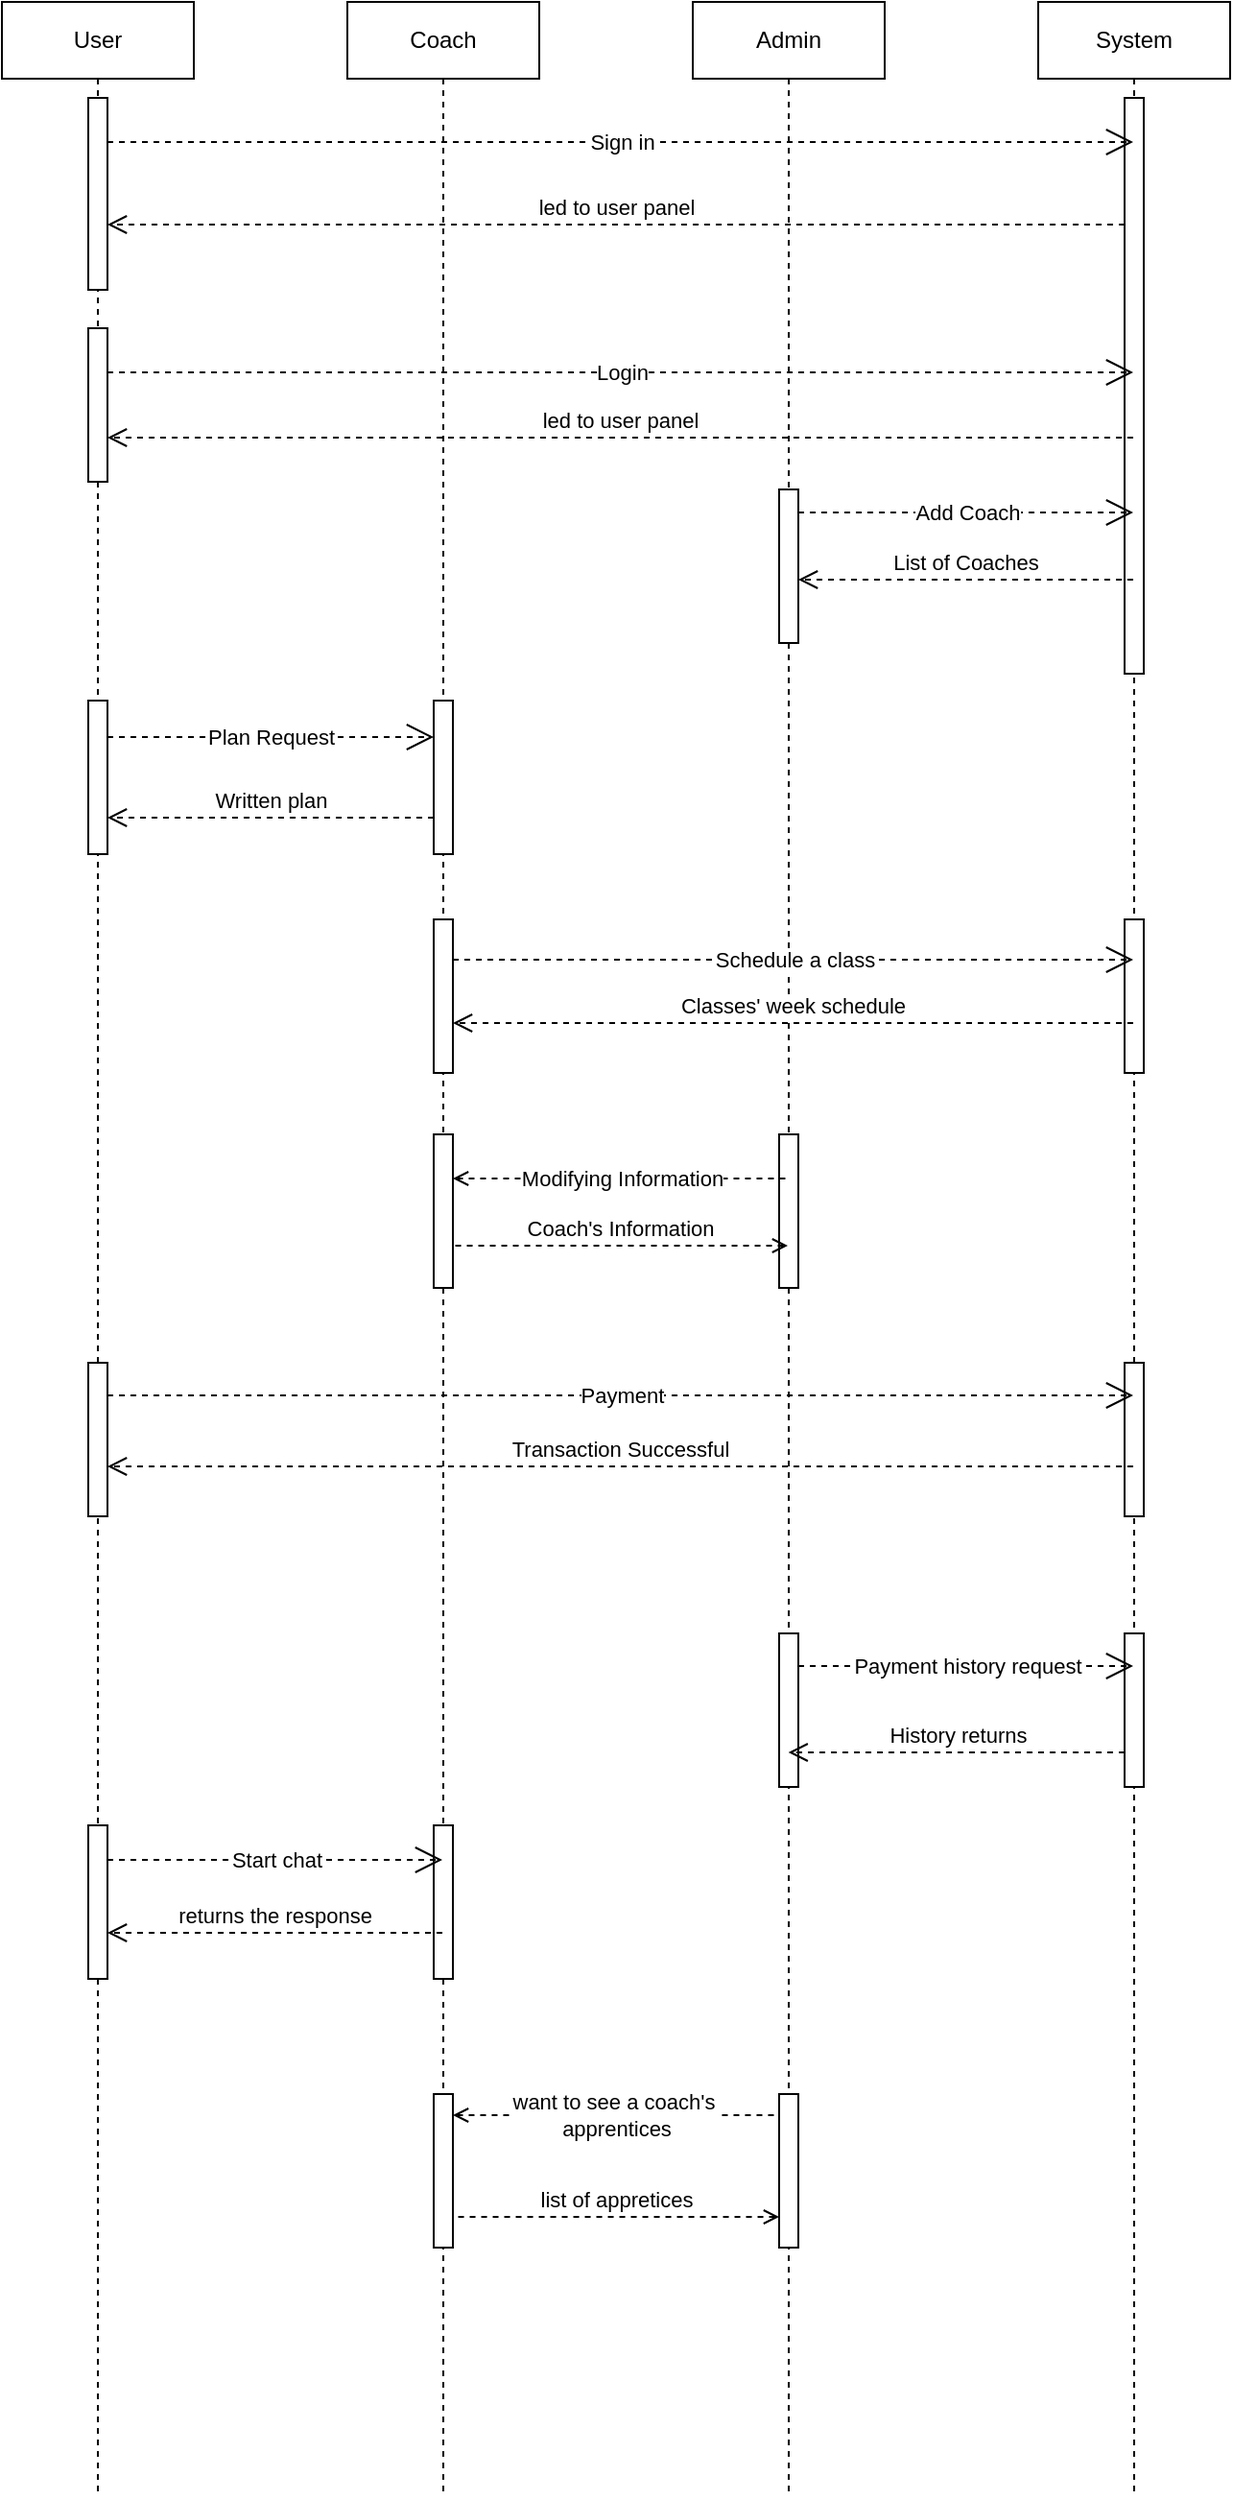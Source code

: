 <mxfile version="24.8.3">
  <diagram name="Page-1" id="tTs3lN_anHg5-r03z1sC">
    <mxGraphModel dx="4764" dy="2544" grid="1" gridSize="50" guides="1" tooltips="1" connect="1" arrows="1" fold="1" page="1" pageScale="1" pageWidth="1100" pageHeight="1100" math="0" shadow="0">
      <root>
        <mxCell id="0" />
        <mxCell id="1" parent="0" />
        <mxCell id="3u1ar-UHWblTb7qB6FI7-1" value="User" style="shape=umlLifeline;perimeter=lifelinePerimeter;whiteSpace=wrap;html=1;container=1;dropTarget=0;collapsible=0;recursiveResize=0;outlineConnect=0;portConstraint=eastwest;newEdgeStyle={&quot;curved&quot;:0,&quot;rounded&quot;:0};" parent="1" vertex="1">
          <mxGeometry x="100" y="100" width="100" height="1300" as="geometry" />
        </mxCell>
        <mxCell id="3u1ar-UHWblTb7qB6FI7-8" value="" style="html=1;points=[[0,0,0,0,5],[0,1,0,0,-5],[1,0,0,0,5],[1,1,0,0,-5]];perimeter=orthogonalPerimeter;outlineConnect=0;targetShapes=umlLifeline;portConstraint=eastwest;newEdgeStyle={&quot;curved&quot;:0,&quot;rounded&quot;:0};" parent="3u1ar-UHWblTb7qB6FI7-1" vertex="1">
          <mxGeometry x="45" y="50" width="10" height="100" as="geometry" />
        </mxCell>
        <mxCell id="3u1ar-UHWblTb7qB6FI7-15" value="" style="html=1;points=[[0,0,0,0,5],[0,1,0,0,-5],[1,0,0,0,5],[1,1,0,0,-5]];perimeter=orthogonalPerimeter;outlineConnect=0;targetShapes=umlLifeline;portConstraint=eastwest;newEdgeStyle={&quot;curved&quot;:0,&quot;rounded&quot;:0};" parent="3u1ar-UHWblTb7qB6FI7-1" vertex="1">
          <mxGeometry x="45" y="170" width="10" height="80" as="geometry" />
        </mxCell>
        <mxCell id="3u1ar-UHWblTb7qB6FI7-22" value="" style="html=1;points=[[0,0,0,0,5],[0,1,0,0,-5],[1,0,0,0,5],[1,1,0,0,-5]];perimeter=orthogonalPerimeter;outlineConnect=0;targetShapes=umlLifeline;portConstraint=eastwest;newEdgeStyle={&quot;curved&quot;:0,&quot;rounded&quot;:0};" parent="3u1ar-UHWblTb7qB6FI7-1" vertex="1">
          <mxGeometry x="45" y="364" width="10" height="80" as="geometry" />
        </mxCell>
        <mxCell id="0EzoIr80Tt3uHoMjEsnr-13" value="" style="html=1;points=[[0,0,0,0,5],[0,1,0,0,-5],[1,0,0,0,5],[1,1,0,0,-5]];perimeter=orthogonalPerimeter;outlineConnect=0;targetShapes=umlLifeline;portConstraint=eastwest;newEdgeStyle={&quot;curved&quot;:0,&quot;rounded&quot;:0};" vertex="1" parent="3u1ar-UHWblTb7qB6FI7-1">
          <mxGeometry x="45" y="709" width="10" height="80" as="geometry" />
        </mxCell>
        <mxCell id="0EzoIr80Tt3uHoMjEsnr-24" value="" style="html=1;points=[[0,0,0,0,5],[0,1,0,0,-5],[1,0,0,0,5],[1,1,0,0,-5]];perimeter=orthogonalPerimeter;outlineConnect=0;targetShapes=umlLifeline;portConstraint=eastwest;newEdgeStyle={&quot;curved&quot;:0,&quot;rounded&quot;:0};" vertex="1" parent="3u1ar-UHWblTb7qB6FI7-1">
          <mxGeometry x="45" y="950" width="10" height="80" as="geometry" />
        </mxCell>
        <mxCell id="3u1ar-UHWblTb7qB6FI7-2" value="Coach" style="shape=umlLifeline;perimeter=lifelinePerimeter;whiteSpace=wrap;html=1;container=1;dropTarget=0;collapsible=0;recursiveResize=0;outlineConnect=0;portConstraint=eastwest;newEdgeStyle={&quot;curved&quot;:0,&quot;rounded&quot;:0};" parent="1" vertex="1">
          <mxGeometry x="280" y="100" width="100" height="1300" as="geometry" />
        </mxCell>
        <mxCell id="3u1ar-UHWblTb7qB6FI7-23" value="" style="html=1;points=[[0,0,0,0,5],[0,1,0,0,-5],[1,0,0,0,5],[1,1,0,0,-5]];perimeter=orthogonalPerimeter;outlineConnect=0;targetShapes=umlLifeline;portConstraint=eastwest;newEdgeStyle={&quot;curved&quot;:0,&quot;rounded&quot;:0};" parent="3u1ar-UHWblTb7qB6FI7-2" vertex="1">
          <mxGeometry x="45" y="364" width="10" height="80" as="geometry" />
        </mxCell>
        <mxCell id="0EzoIr80Tt3uHoMjEsnr-2" value="" style="html=1;points=[[0,0,0,0,5],[0,1,0,0,-5],[1,0,0,0,5],[1,1,0,0,-5]];perimeter=orthogonalPerimeter;outlineConnect=0;targetShapes=umlLifeline;portConstraint=eastwest;newEdgeStyle={&quot;curved&quot;:0,&quot;rounded&quot;:0};" vertex="1" parent="3u1ar-UHWblTb7qB6FI7-2">
          <mxGeometry x="45" y="478" width="10" height="80" as="geometry" />
        </mxCell>
        <mxCell id="0EzoIr80Tt3uHoMjEsnr-9" value="" style="html=1;points=[[0,0,0,0,5],[0,1,0,0,-5],[1,0,0,0,5],[1,1,0,0,-5]];perimeter=orthogonalPerimeter;outlineConnect=0;targetShapes=umlLifeline;portConstraint=eastwest;newEdgeStyle={&quot;curved&quot;:0,&quot;rounded&quot;:0};" vertex="1" parent="3u1ar-UHWblTb7qB6FI7-2">
          <mxGeometry x="45" y="590" width="10" height="80" as="geometry" />
        </mxCell>
        <mxCell id="0EzoIr80Tt3uHoMjEsnr-23" value="" style="html=1;points=[[0,0,0,0,5],[0,1,0,0,-5],[1,0,0,0,5],[1,1,0,0,-5]];perimeter=orthogonalPerimeter;outlineConnect=0;targetShapes=umlLifeline;portConstraint=eastwest;newEdgeStyle={&quot;curved&quot;:0,&quot;rounded&quot;:0};" vertex="1" parent="3u1ar-UHWblTb7qB6FI7-2">
          <mxGeometry x="45" y="950" width="10" height="80" as="geometry" />
        </mxCell>
        <mxCell id="0EzoIr80Tt3uHoMjEsnr-28" value="" style="html=1;points=[[0,0,0,0,5],[0,1,0,0,-5],[1,0,0,0,5],[1,1,0,0,-5]];perimeter=orthogonalPerimeter;outlineConnect=0;targetShapes=umlLifeline;portConstraint=eastwest;newEdgeStyle={&quot;curved&quot;:0,&quot;rounded&quot;:0};" vertex="1" parent="3u1ar-UHWblTb7qB6FI7-2">
          <mxGeometry x="45" y="1090" width="10" height="80" as="geometry" />
        </mxCell>
        <mxCell id="3u1ar-UHWblTb7qB6FI7-4" value="Admin" style="shape=umlLifeline;perimeter=lifelinePerimeter;whiteSpace=wrap;html=1;container=1;dropTarget=0;collapsible=0;recursiveResize=0;outlineConnect=0;portConstraint=eastwest;newEdgeStyle={&quot;curved&quot;:0,&quot;rounded&quot;:0};" parent="1" vertex="1">
          <mxGeometry x="460" y="100" width="100" height="1300" as="geometry" />
        </mxCell>
        <mxCell id="3u1ar-UHWblTb7qB6FI7-19" value="" style="html=1;points=[[0,0,0,0,5],[0,1,0,0,-5],[1,0,0,0,5],[1,1,0,0,-5]];perimeter=orthogonalPerimeter;outlineConnect=0;targetShapes=umlLifeline;portConstraint=eastwest;newEdgeStyle={&quot;curved&quot;:0,&quot;rounded&quot;:0};" parent="3u1ar-UHWblTb7qB6FI7-4" vertex="1">
          <mxGeometry x="45" y="254" width="10" height="80" as="geometry" />
        </mxCell>
        <mxCell id="0EzoIr80Tt3uHoMjEsnr-10" value="" style="html=1;points=[[0,0,0,0,5],[0,1,0,0,-5],[1,0,0,0,5],[1,1,0,0,-5]];perimeter=orthogonalPerimeter;outlineConnect=0;targetShapes=umlLifeline;portConstraint=eastwest;newEdgeStyle={&quot;curved&quot;:0,&quot;rounded&quot;:0};" vertex="1" parent="3u1ar-UHWblTb7qB6FI7-4">
          <mxGeometry x="45" y="590" width="10" height="80" as="geometry" />
        </mxCell>
        <mxCell id="0EzoIr80Tt3uHoMjEsnr-19" value="" style="html=1;points=[[0,0,0,0,5],[0,1,0,0,-5],[1,0,0,0,5],[1,1,0,0,-5]];perimeter=orthogonalPerimeter;outlineConnect=0;targetShapes=umlLifeline;portConstraint=eastwest;newEdgeStyle={&quot;curved&quot;:0,&quot;rounded&quot;:0};" vertex="1" parent="3u1ar-UHWblTb7qB6FI7-4">
          <mxGeometry x="45" y="850" width="10" height="80" as="geometry" />
        </mxCell>
        <mxCell id="0EzoIr80Tt3uHoMjEsnr-27" value="" style="html=1;points=[[0,0,0,0,5],[0,1,0,0,-5],[1,0,0,0,5],[1,1,0,0,-5]];perimeter=orthogonalPerimeter;outlineConnect=0;targetShapes=umlLifeline;portConstraint=eastwest;newEdgeStyle={&quot;curved&quot;:0,&quot;rounded&quot;:0};" vertex="1" parent="3u1ar-UHWblTb7qB6FI7-4">
          <mxGeometry x="45" y="1090" width="10" height="80" as="geometry" />
        </mxCell>
        <mxCell id="3u1ar-UHWblTb7qB6FI7-6" value="System" style="shape=umlLifeline;perimeter=lifelinePerimeter;whiteSpace=wrap;html=1;container=1;dropTarget=0;collapsible=0;recursiveResize=0;outlineConnect=0;portConstraint=eastwest;newEdgeStyle={&quot;curved&quot;:0,&quot;rounded&quot;:0};" parent="1" vertex="1">
          <mxGeometry x="640" y="100" width="100" height="1300" as="geometry" />
        </mxCell>
        <mxCell id="3u1ar-UHWblTb7qB6FI7-12" value="" style="html=1;points=[[0,0,0,0,5],[0,1,0,0,-5],[1,0,0,0,5],[1,1,0,0,-5]];perimeter=orthogonalPerimeter;outlineConnect=0;targetShapes=umlLifeline;portConstraint=eastwest;newEdgeStyle={&quot;curved&quot;:0,&quot;rounded&quot;:0};" parent="3u1ar-UHWblTb7qB6FI7-6" vertex="1">
          <mxGeometry x="45" y="50" width="10" height="300" as="geometry" />
        </mxCell>
        <mxCell id="0EzoIr80Tt3uHoMjEsnr-4" value="" style="html=1;points=[[0,0,0,0,5],[0,1,0,0,-5],[1,0,0,0,5],[1,1,0,0,-5]];perimeter=orthogonalPerimeter;outlineConnect=0;targetShapes=umlLifeline;portConstraint=eastwest;newEdgeStyle={&quot;curved&quot;:0,&quot;rounded&quot;:0};" vertex="1" parent="3u1ar-UHWblTb7qB6FI7-6">
          <mxGeometry x="45" y="478" width="10" height="80" as="geometry" />
        </mxCell>
        <mxCell id="0EzoIr80Tt3uHoMjEsnr-14" value="" style="html=1;points=[[0,0,0,0,5],[0,1,0,0,-5],[1,0,0,0,5],[1,1,0,0,-5]];perimeter=orthogonalPerimeter;outlineConnect=0;targetShapes=umlLifeline;portConstraint=eastwest;newEdgeStyle={&quot;curved&quot;:0,&quot;rounded&quot;:0};" vertex="1" parent="3u1ar-UHWblTb7qB6FI7-6">
          <mxGeometry x="45" y="709" width="10" height="80" as="geometry" />
        </mxCell>
        <mxCell id="0EzoIr80Tt3uHoMjEsnr-20" value="" style="html=1;points=[[0,0,0,0,5],[0,1,0,0,-5],[1,0,0,0,5],[1,1,0,0,-5]];perimeter=orthogonalPerimeter;outlineConnect=0;targetShapes=umlLifeline;portConstraint=eastwest;newEdgeStyle={&quot;curved&quot;:0,&quot;rounded&quot;:0};" vertex="1" parent="3u1ar-UHWblTb7qB6FI7-6">
          <mxGeometry x="45" y="850" width="10" height="80" as="geometry" />
        </mxCell>
        <mxCell id="3u1ar-UHWblTb7qB6FI7-13" value="Sign in" style="endArrow=open;endSize=12;dashed=1;html=1;rounded=0;" parent="1" edge="1">
          <mxGeometry width="160" relative="1" as="geometry">
            <mxPoint x="155" y="173" as="sourcePoint" />
            <mxPoint x="689.5" y="173" as="targetPoint" />
          </mxGeometry>
        </mxCell>
        <mxCell id="3u1ar-UHWblTb7qB6FI7-14" value="led to user panel" style="html=1;verticalAlign=bottom;endArrow=open;dashed=1;endSize=8;curved=0;rounded=0;entryX=1;entryY=1;entryDx=0;entryDy=-5;entryPerimeter=0;" parent="1" edge="1">
          <mxGeometry relative="1" as="geometry">
            <mxPoint x="685" y="216" as="sourcePoint" />
            <mxPoint x="155" y="216" as="targetPoint" />
          </mxGeometry>
        </mxCell>
        <mxCell id="3u1ar-UHWblTb7qB6FI7-16" value="Login" style="endArrow=open;endSize=12;dashed=1;html=1;rounded=0;" parent="1" edge="1">
          <mxGeometry width="160" relative="1" as="geometry">
            <mxPoint x="155" y="293" as="sourcePoint" />
            <mxPoint x="689.5" y="293" as="targetPoint" />
          </mxGeometry>
        </mxCell>
        <mxCell id="3u1ar-UHWblTb7qB6FI7-18" value="led to user panel" style="html=1;verticalAlign=bottom;endArrow=open;dashed=1;endSize=8;curved=0;rounded=0;" parent="1" edge="1">
          <mxGeometry relative="1" as="geometry">
            <mxPoint x="689.5" y="327" as="sourcePoint" />
            <mxPoint x="155" y="327" as="targetPoint" />
          </mxGeometry>
        </mxCell>
        <mxCell id="3u1ar-UHWblTb7qB6FI7-20" value="Add Coach" style="endArrow=open;endSize=12;dashed=1;html=1;rounded=0;" parent="1" edge="1">
          <mxGeometry width="160" relative="1" as="geometry">
            <mxPoint x="515" y="366" as="sourcePoint" />
            <mxPoint x="689.5" y="366" as="targetPoint" />
          </mxGeometry>
        </mxCell>
        <mxCell id="3u1ar-UHWblTb7qB6FI7-21" value="List of Coaches" style="html=1;verticalAlign=bottom;endArrow=open;dashed=1;endSize=8;curved=0;rounded=0;" parent="1" edge="1">
          <mxGeometry relative="1" as="geometry">
            <mxPoint x="689.5" y="401" as="sourcePoint" />
            <mxPoint x="515" y="401" as="targetPoint" />
          </mxGeometry>
        </mxCell>
        <mxCell id="3u1ar-UHWblTb7qB6FI7-25" value="Plan Request" style="endArrow=open;endSize=12;dashed=1;html=1;rounded=0;" parent="1" edge="1">
          <mxGeometry width="160" relative="1" as="geometry">
            <mxPoint x="155" y="483" as="sourcePoint" />
            <mxPoint x="325" y="483" as="targetPoint" />
          </mxGeometry>
        </mxCell>
        <mxCell id="0EzoIr80Tt3uHoMjEsnr-1" value="Written plan" style="html=1;verticalAlign=bottom;endArrow=open;dashed=1;endSize=8;curved=0;rounded=0;" edge="1" parent="1">
          <mxGeometry relative="1" as="geometry">
            <mxPoint x="325" y="525" as="sourcePoint" />
            <mxPoint x="155" y="525" as="targetPoint" />
          </mxGeometry>
        </mxCell>
        <mxCell id="0EzoIr80Tt3uHoMjEsnr-6" value="Schedule a class" style="endArrow=open;endSize=12;dashed=1;html=1;rounded=0;" edge="1" parent="1">
          <mxGeometry width="160" relative="1" as="geometry">
            <mxPoint x="335" y="599" as="sourcePoint" />
            <mxPoint x="689.5" y="599" as="targetPoint" />
          </mxGeometry>
        </mxCell>
        <mxCell id="0EzoIr80Tt3uHoMjEsnr-8" value="Classes&#39; week schedule" style="html=1;verticalAlign=bottom;endArrow=open;dashed=1;endSize=8;curved=0;rounded=0;" edge="1" parent="1">
          <mxGeometry relative="1" as="geometry">
            <mxPoint x="689.5" y="632" as="sourcePoint" />
            <mxPoint x="335" y="632" as="targetPoint" />
          </mxGeometry>
        </mxCell>
        <mxCell id="0EzoIr80Tt3uHoMjEsnr-11" value="Modifying Information" style="endArrow=none;endSize=12;dashed=1;html=1;rounded=0;startArrow=open;startFill=0;endFill=0;" edge="1" parent="1">
          <mxGeometry width="160" relative="1" as="geometry">
            <mxPoint x="335" y="713" as="sourcePoint" />
            <mxPoint x="509.5" y="713" as="targetPoint" />
          </mxGeometry>
        </mxCell>
        <mxCell id="0EzoIr80Tt3uHoMjEsnr-12" value="Coach&#39;s Information" style="html=1;verticalAlign=bottom;endArrow=none;dashed=1;endSize=8;curved=0;rounded=0;entryX=1;entryY=1;entryDx=0;entryDy=-5;entryPerimeter=0;endFill=0;startArrow=open;startFill=0;" edge="1" parent="1">
          <mxGeometry relative="1" as="geometry">
            <mxPoint x="509.5" y="748" as="sourcePoint" />
            <mxPoint x="335" y="748" as="targetPoint" />
          </mxGeometry>
        </mxCell>
        <mxCell id="0EzoIr80Tt3uHoMjEsnr-15" value="Payment" style="endArrow=open;endSize=12;dashed=1;html=1;rounded=0;" edge="1" parent="1">
          <mxGeometry width="160" relative="1" as="geometry">
            <mxPoint x="155" y="826" as="sourcePoint" />
            <mxPoint x="689.5" y="826" as="targetPoint" />
          </mxGeometry>
        </mxCell>
        <mxCell id="0EzoIr80Tt3uHoMjEsnr-16" value="Transaction Successful" style="html=1;verticalAlign=bottom;endArrow=open;dashed=1;endSize=8;curved=0;rounded=0;" edge="1" parent="1">
          <mxGeometry relative="1" as="geometry">
            <mxPoint x="689.5" y="863" as="sourcePoint" />
            <mxPoint x="155" y="863" as="targetPoint" />
          </mxGeometry>
        </mxCell>
        <mxCell id="0EzoIr80Tt3uHoMjEsnr-21" value="Payment history request" style="endArrow=open;endSize=12;dashed=1;html=1;rounded=0;" edge="1" parent="1">
          <mxGeometry width="160" relative="1" as="geometry">
            <mxPoint x="515" y="967" as="sourcePoint" />
            <mxPoint x="689.5" y="967" as="targetPoint" />
          </mxGeometry>
        </mxCell>
        <mxCell id="0EzoIr80Tt3uHoMjEsnr-22" value="History returns" style="html=1;verticalAlign=bottom;endArrow=open;dashed=1;endSize=8;curved=0;rounded=0;" edge="1" parent="1">
          <mxGeometry relative="1" as="geometry">
            <mxPoint x="685" y="1012" as="sourcePoint" />
            <mxPoint x="509.833" y="1012" as="targetPoint" />
          </mxGeometry>
        </mxCell>
        <mxCell id="0EzoIr80Tt3uHoMjEsnr-25" value="Start chat" style="endArrow=open;endSize=12;dashed=1;html=1;rounded=0;exitX=1;exitY=0;exitDx=0;exitDy=5;exitPerimeter=0;" edge="1" parent="1">
          <mxGeometry width="160" relative="1" as="geometry">
            <mxPoint x="155" y="1068" as="sourcePoint" />
            <mxPoint x="329.5" y="1068" as="targetPoint" />
          </mxGeometry>
        </mxCell>
        <mxCell id="0EzoIr80Tt3uHoMjEsnr-26" value="returns the response" style="html=1;verticalAlign=bottom;endArrow=open;dashed=1;endSize=8;curved=0;rounded=0;" edge="1" parent="1">
          <mxGeometry x="0.0" relative="1" as="geometry">
            <mxPoint x="329.5" y="1106" as="sourcePoint" />
            <mxPoint x="155" y="1106" as="targetPoint" />
            <mxPoint as="offset" />
          </mxGeometry>
        </mxCell>
        <mxCell id="0EzoIr80Tt3uHoMjEsnr-29" value="want to see a coach&#39;s&amp;nbsp;&lt;div&gt;apprentices&lt;/div&gt;" style="endArrow=none;endSize=12;dashed=1;html=1;rounded=0;startArrow=open;startFill=0;endFill=0;" edge="1" parent="1">
          <mxGeometry width="160" relative="1" as="geometry">
            <mxPoint x="335" y="1201" as="sourcePoint" />
            <mxPoint x="505" y="1201" as="targetPoint" />
          </mxGeometry>
        </mxCell>
        <mxCell id="0EzoIr80Tt3uHoMjEsnr-31" value="list of appretices" style="html=1;verticalAlign=bottom;endArrow=none;dashed=1;endSize=8;curved=0;rounded=0;endFill=0;startArrow=open;startFill=0;" edge="1" parent="1">
          <mxGeometry relative="1" as="geometry">
            <mxPoint x="505" y="1254" as="sourcePoint" />
            <mxPoint x="335" y="1254" as="targetPoint" />
          </mxGeometry>
        </mxCell>
      </root>
    </mxGraphModel>
  </diagram>
</mxfile>
